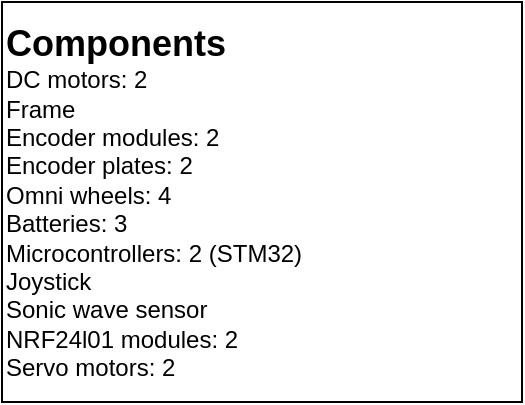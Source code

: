 <mxfile version="21.1.2" type="device">
  <diagram name="Page-1" id="HBJPF6dLf_c44qDuFHce">
    <mxGraphModel dx="863" dy="516" grid="1" gridSize="10" guides="1" tooltips="1" connect="1" arrows="1" fold="1" page="1" pageScale="1" pageWidth="850" pageHeight="1100" math="0" shadow="0">
      <root>
        <mxCell id="0" />
        <mxCell id="1" parent="0" />
        <mxCell id="9gSIwg6gFWN89OeQqdVB-1" value="&lt;b&gt;&lt;font style=&quot;font-size: 18px;&quot;&gt;Components&lt;/font&gt;&lt;/b&gt;&lt;br&gt;DC motors: 2&lt;br&gt;Frame&lt;br&gt;Encoder modules: 2&lt;br&gt;Encoder plates: 2&lt;br&gt;Omni wheels: 4&lt;br&gt;Batteries: 3&lt;br&gt;Microcontrollers: 2 (STM32)&lt;br&gt;Joystick&lt;br&gt;Sonic wave sensor&lt;br&gt;NRF24l01 modules: 2&lt;br&gt;Servo motors: 2" style="rounded=0;whiteSpace=wrap;html=1;align=left;" vertex="1" parent="1">
          <mxGeometry x="120" y="80" width="260" height="200" as="geometry" />
        </mxCell>
      </root>
    </mxGraphModel>
  </diagram>
</mxfile>
